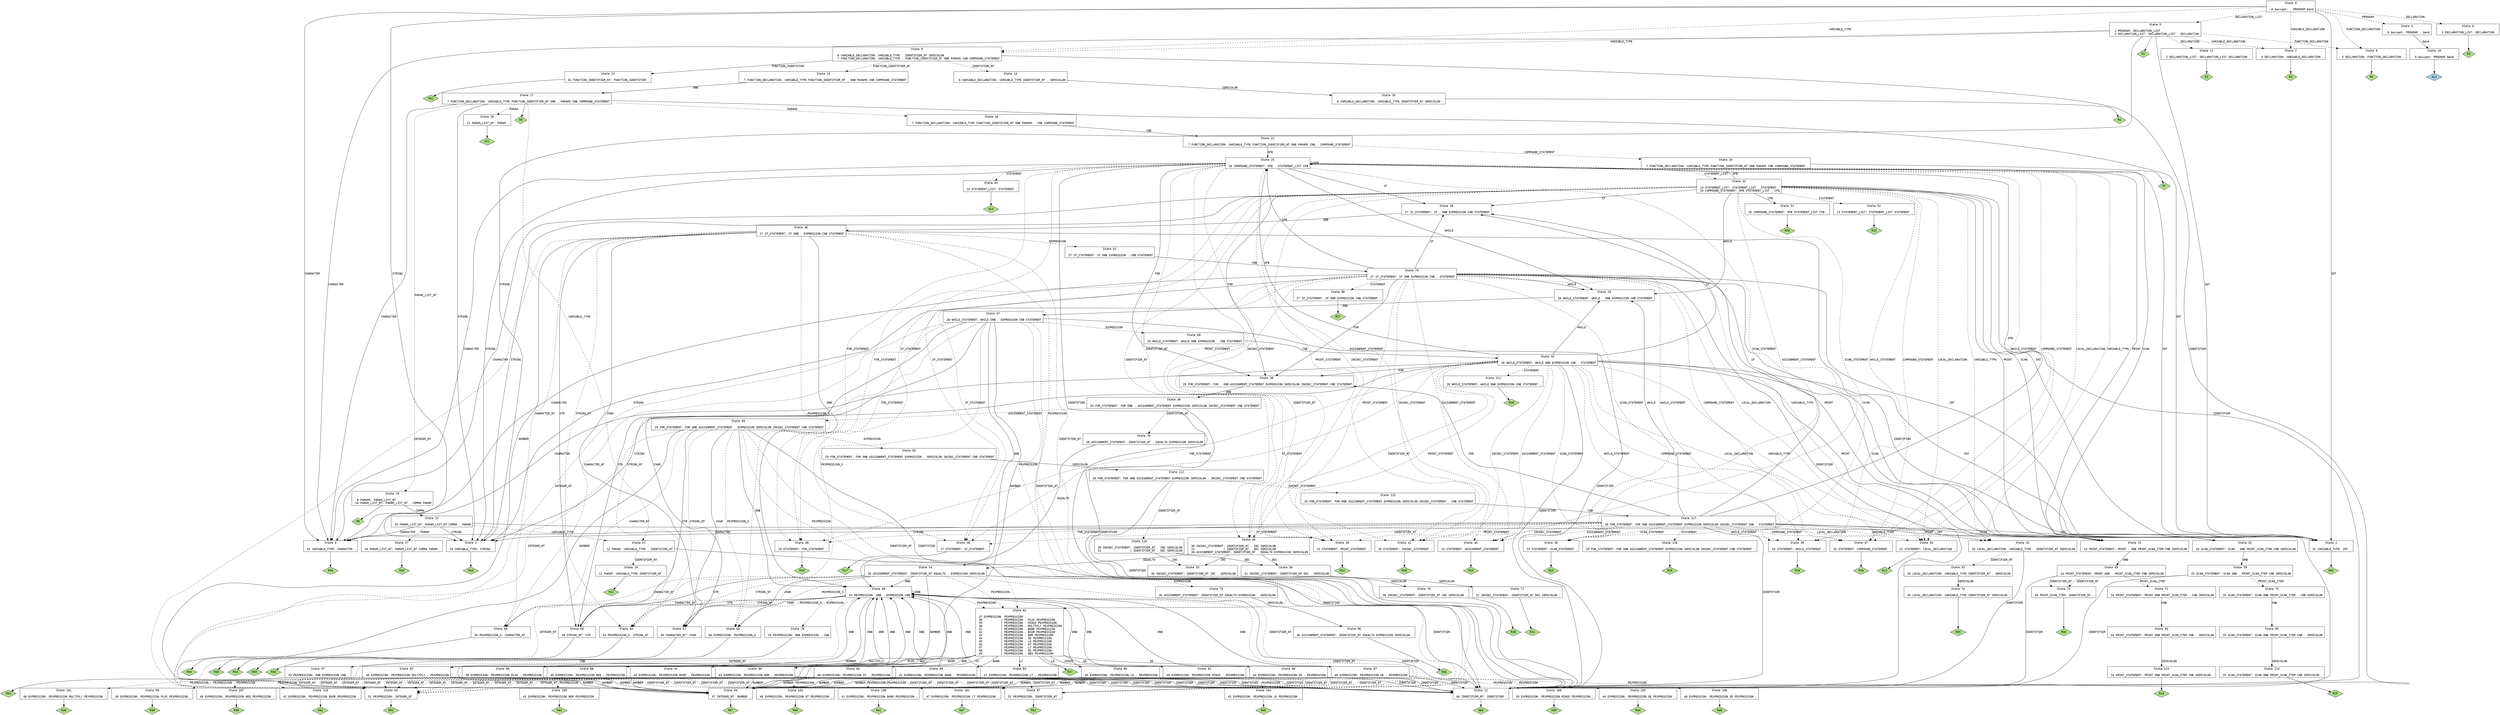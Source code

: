 // Generated by GNU Bison 3.5.1.
// Report bugs to <bug-bison@gnu.org>.
// Home page: <https://www.gnu.org/software/bison/>.

digraph "yacc.y"
{
  node [fontname = courier, shape = box, colorscheme = paired6]
  edge [fontname = courier]

  0 [label="State 0\n\l  0 $accept: . PROGRAM $end\l"]
  0 -> 1 [style=solid label="INT"]
  0 -> 2 [style=solid label="STRING"]
  0 -> 3 [style=solid label="CHARACTER"]
  0 -> 4 [style=dashed label="PROGRAM"]
  0 -> 5 [style=dashed label="DECLARATION_LIST"]
  0 -> 6 [style=dashed label="DECLARATION"]
  0 -> 7 [style=dashed label="VARIABLE_DECLARATION"]
  0 -> 8 [style=dashed label="FUNCTION_DECLARATION"]
  0 -> 9 [style=dashed label="VARIABLE_TYPE"]
  1 [label="State 1\n\l 32 VARIABLE_TYPE: INT .\l"]
  1 -> "1R32" [style=solid]
 "1R32" [label="R32", fillcolor=3, shape=diamond, style=filled]
  2 [label="State 2\n\l 33 VARIABLE_TYPE: STRING .\l"]
  2 -> "2R33" [style=solid]
 "2R33" [label="R33", fillcolor=3, shape=diamond, style=filled]
  3 [label="State 3\n\l 34 VARIABLE_TYPE: CHARACTER .\l"]
  3 -> "3R34" [style=solid]
 "3R34" [label="R34", fillcolor=3, shape=diamond, style=filled]
  4 [label="State 4\n\l  0 $accept: PROGRAM . $end\l"]
  4 -> 10 [style=solid label="$end"]
  5 [label="State 5\n\l  1 PROGRAM: DECLARATION_LIST .\l  2 DECLARATION_LIST: DECLARATION_LIST . DECLARATION\l"]
  5 -> 1 [style=solid label="INT"]
  5 -> 2 [style=solid label="STRING"]
  5 -> 3 [style=solid label="CHARACTER"]
  5 -> 11 [style=dashed label="DECLARATION"]
  5 -> 7 [style=dashed label="VARIABLE_DECLARATION"]
  5 -> 8 [style=dashed label="FUNCTION_DECLARATION"]
  5 -> 9 [style=dashed label="VARIABLE_TYPE"]
  5 -> "5R1" [style=solid]
 "5R1" [label="R1", fillcolor=3, shape=diamond, style=filled]
  6 [label="State 6\n\l  3 DECLARATION_LIST: DECLARATION .\l"]
  6 -> "6R3" [style=solid]
 "6R3" [label="R3", fillcolor=3, shape=diamond, style=filled]
  7 [label="State 7\n\l  4 DECLARATION: VARIABLE_DECLARATION .\l"]
  7 -> "7R4" [style=solid]
 "7R4" [label="R4", fillcolor=3, shape=diamond, style=filled]
  8 [label="State 8\n\l  5 DECLARATION: FUNCTION_DECLARATION .\l"]
  8 -> "8R5" [style=solid]
 "8R5" [label="R5", fillcolor=3, shape=diamond, style=filled]
  9 [label="State 9\n\l  6 VARIABLE_DECLARATION: VARIABLE_TYPE . IDENTIFIER_NT SEMICOLON\l  7 FUNCTION_DECLARATION: VARIABLE_TYPE . FUNCTION_IDENTIFIER_NT ONB PARAMS CNB COMPOUND_STATEMENT\l"]
  9 -> 12 [style=solid label="IDENTIFIER"]
  9 -> 13 [style=solid label="FUNCTION_IDENTIFIER"]
  9 -> 14 [style=dashed label="IDENTIFIER_NT"]
  9 -> 15 [style=dashed label="FUNCTION_IDENTIFIER_NT"]
  10 [label="State 10\n\l  0 $accept: PROGRAM $end .\l"]
  10 -> "10R0" [style=solid]
 "10R0" [label="Acc", fillcolor=1, shape=diamond, style=filled]
  11 [label="State 11\n\l  2 DECLARATION_LIST: DECLARATION_LIST DECLARATION .\l"]
  11 -> "11R2" [style=solid]
 "11R2" [label="R2", fillcolor=3, shape=diamond, style=filled]
  12 [label="State 12\n\l 60 IDENTIFIER_NT: IDENTIFIER .\l"]
  12 -> "12R60" [style=solid]
 "12R60" [label="R60", fillcolor=3, shape=diamond, style=filled]
  13 [label="State 13\n\l 61 FUNCTION_IDENTIFIER_NT: FUNCTION_IDENTIFIER .\l"]
  13 -> "13R61" [style=solid]
 "13R61" [label="R61", fillcolor=3, shape=diamond, style=filled]
  14 [label="State 14\n\l  6 VARIABLE_DECLARATION: VARIABLE_TYPE IDENTIFIER_NT . SEMICOLON\l"]
  14 -> 16 [style=solid label="SEMICOLON"]
  15 [label="State 15\n\l  7 FUNCTION_DECLARATION: VARIABLE_TYPE FUNCTION_IDENTIFIER_NT . ONB PARAMS CNB COMPOUND_STATEMENT\l"]
  15 -> 17 [style=solid label="ONB"]
  16 [label="State 16\n\l  6 VARIABLE_DECLARATION: VARIABLE_TYPE IDENTIFIER_NT SEMICOLON .\l"]
  16 -> "16R6" [style=solid]
 "16R6" [label="R6", fillcolor=3, shape=diamond, style=filled]
  17 [label="State 17\n\l  7 FUNCTION_DECLARATION: VARIABLE_TYPE FUNCTION_IDENTIFIER_NT ONB . PARAMS CNB COMPOUND_STATEMENT\l"]
  17 -> 1 [style=solid label="INT"]
  17 -> 2 [style=solid label="STRING"]
  17 -> 3 [style=solid label="CHARACTER"]
  17 -> 18 [style=dashed label="PARAMS"]
  17 -> 19 [style=dashed label="PARAM_LIST_NT"]
  17 -> 20 [style=dashed label="PARAM"]
  17 -> 21 [style=dashed label="VARIABLE_TYPE"]
  17 -> "17R9" [style=solid]
 "17R9" [label="R9", fillcolor=3, shape=diamond, style=filled]
  18 [label="State 18\n\l  7 FUNCTION_DECLARATION: VARIABLE_TYPE FUNCTION_IDENTIFIER_NT ONB PARAMS . CNB COMPOUND_STATEMENT\l"]
  18 -> 22 [style=solid label="CNB"]
  19 [label="State 19\n\l  8 PARAMS: PARAM_LIST_NT .\l 10 PARAM_LIST_NT: PARAM_LIST_NT . COMMA PARAM\l"]
  19 -> 23 [style=solid label="COMMA"]
  19 -> "19R8" [style=solid]
 "19R8" [label="R8", fillcolor=3, shape=diamond, style=filled]
  20 [label="State 20\n\l 11 PARAM_LIST_NT: PARAM .\l"]
  20 -> "20R11" [style=solid]
 "20R11" [label="R11", fillcolor=3, shape=diamond, style=filled]
  21 [label="State 21\n\l 12 PARAM: VARIABLE_TYPE . IDENTIFIER_NT\l"]
  21 -> 12 [style=solid label="IDENTIFIER"]
  21 -> 24 [style=dashed label="IDENTIFIER_NT"]
  22 [label="State 22\n\l  7 FUNCTION_DECLARATION: VARIABLE_TYPE FUNCTION_IDENTIFIER_NT ONB PARAMS CNB . COMPOUND_STATEMENT\l"]
  22 -> 25 [style=solid label="OFB"]
  22 -> 26 [style=dashed label="COMPOUND_STATEMENT"]
  23 [label="State 23\n\l 10 PARAM_LIST_NT: PARAM_LIST_NT COMMA . PARAM\l"]
  23 -> 1 [style=solid label="INT"]
  23 -> 2 [style=solid label="STRING"]
  23 -> 3 [style=solid label="CHARACTER"]
  23 -> 27 [style=dashed label="PARAM"]
  23 -> 21 [style=dashed label="VARIABLE_TYPE"]
  24 [label="State 24\n\l 12 PARAM: VARIABLE_TYPE IDENTIFIER_NT .\l"]
  24 -> "24R12" [style=solid]
 "24R12" [label="R12", fillcolor=3, shape=diamond, style=filled]
  25 [label="State 25\n\l 26 COMPOUND_STATEMENT: OFB . STATEMENT_LIST CFB\l"]
  25 -> 1 [style=solid label="INT"]
  25 -> 2 [style=solid label="STRING"]
  25 -> 3 [style=solid label="CHARACTER"]
  25 -> 12 [style=solid label="IDENTIFIER"]
  25 -> 25 [style=solid label="OFB"]
  25 -> 28 [style=solid label="IF"]
  25 -> 29 [style=solid label="WHILE"]
  25 -> 30 [style=solid label="FOR"]
  25 -> 31 [style=solid label="PRINT"]
  25 -> 32 [style=solid label="SCAN"]
  25 -> 33 [style=dashed label="STATEMENT_LIST"]
  25 -> 34 [style=dashed label="STATEMENT"]
  25 -> 35 [style=dashed label="PRINT_STATEMENT"]
  25 -> 36 [style=dashed label="SCAN_STATEMENT"]
  25 -> 37 [style=dashed label="COMPOUND_STATEMENT"]
  25 -> 38 [style=dashed label="IF_STATEMENT"]
  25 -> 39 [style=dashed label="WHILE_STATEMENT"]
  25 -> 40 [style=dashed label="FOR_STATEMENT"]
  25 -> 41 [style=dashed label="INCDEC_STATEMENT"]
  25 -> 42 [style=dashed label="VARIABLE_TYPE"]
  25 -> 43 [style=dashed label="LOCAL_DECLARATION"]
  25 -> 44 [style=dashed label="ASSIGNMENT_STATEMENT"]
  25 -> 45 [style=dashed label="IDENTIFIER_NT"]
  26 [label="State 26\n\l  7 FUNCTION_DECLARATION: VARIABLE_TYPE FUNCTION_IDENTIFIER_NT ONB PARAMS CNB COMPOUND_STATEMENT .\l"]
  26 -> "26R7" [style=solid]
 "26R7" [label="R7", fillcolor=3, shape=diamond, style=filled]
  27 [label="State 27\n\l 10 PARAM_LIST_NT: PARAM_LIST_NT COMMA PARAM .\l"]
  27 -> "27R10" [style=solid]
 "27R10" [label="R10", fillcolor=3, shape=diamond, style=filled]
  28 [label="State 28\n\l 27 IF_STATEMENT: IF . ONB EXPRESSION CNB STATEMENT\l"]
  28 -> 46 [style=solid label="ONB"]
  29 [label="State 29\n\l 28 WHILE_STATEMENT: WHILE . ONB EXPRESSION CNB STATEMENT\l"]
  29 -> 47 [style=solid label="ONB"]
  30 [label="State 30\n\l 29 FOR_STATEMENT: FOR . ONB ASSIGNMENT_STATEMENT EXPRESSION SEMICOLON INCDEC_STATEMENT CNB STATEMENT\l"]
  30 -> 48 [style=solid label="ONB"]
  31 [label="State 31\n\l 24 PRINT_STATEMENT: PRINT . ONB PRINT_SCAN_ITEM CNB SEMICOLON\l"]
  31 -> 49 [style=solid label="ONB"]
  32 [label="State 32\n\l 25 SCAN_STATEMENT: SCAN . ONB PRINT_SCAN_ITEM CNB SEMICOLON\l"]
  32 -> 50 [style=solid label="ONB"]
  33 [label="State 33\n\l 13 STATEMENT_LIST: STATEMENT_LIST . STATEMENT\l 26 COMPOUND_STATEMENT: OFB STATEMENT_LIST . CFB\l"]
  33 -> 1 [style=solid label="INT"]
  33 -> 2 [style=solid label="STRING"]
  33 -> 3 [style=solid label="CHARACTER"]
  33 -> 12 [style=solid label="IDENTIFIER"]
  33 -> 25 [style=solid label="OFB"]
  33 -> 51 [style=solid label="CFB"]
  33 -> 28 [style=solid label="IF"]
  33 -> 29 [style=solid label="WHILE"]
  33 -> 30 [style=solid label="FOR"]
  33 -> 31 [style=solid label="PRINT"]
  33 -> 32 [style=solid label="SCAN"]
  33 -> 52 [style=dashed label="STATEMENT"]
  33 -> 35 [style=dashed label="PRINT_STATEMENT"]
  33 -> 36 [style=dashed label="SCAN_STATEMENT"]
  33 -> 37 [style=dashed label="COMPOUND_STATEMENT"]
  33 -> 38 [style=dashed label="IF_STATEMENT"]
  33 -> 39 [style=dashed label="WHILE_STATEMENT"]
  33 -> 40 [style=dashed label="FOR_STATEMENT"]
  33 -> 41 [style=dashed label="INCDEC_STATEMENT"]
  33 -> 42 [style=dashed label="VARIABLE_TYPE"]
  33 -> 43 [style=dashed label="LOCAL_DECLARATION"]
  33 -> 44 [style=dashed label="ASSIGNMENT_STATEMENT"]
  33 -> 45 [style=dashed label="IDENTIFIER_NT"]
  34 [label="State 34\n\l 14 STATEMENT_LIST: STATEMENT .\l"]
  34 -> "34R14" [style=solid]
 "34R14" [label="R14", fillcolor=3, shape=diamond, style=filled]
  35 [label="State 35\n\l 22 STATEMENT: PRINT_STATEMENT .\l"]
  35 -> "35R22" [style=solid]
 "35R22" [label="R22", fillcolor=3, shape=diamond, style=filled]
  36 [label="State 36\n\l 23 STATEMENT: SCAN_STATEMENT .\l"]
  36 -> "36R23" [style=solid]
 "36R23" [label="R23", fillcolor=3, shape=diamond, style=filled]
  37 [label="State 37\n\l 16 STATEMENT: COMPOUND_STATEMENT .\l"]
  37 -> "37R16" [style=solid]
 "37R16" [label="R16", fillcolor=3, shape=diamond, style=filled]
  38 [label="State 38\n\l 17 STATEMENT: IF_STATEMENT .\l"]
  38 -> "38R17" [style=solid]
 "38R17" [label="R17", fillcolor=3, shape=diamond, style=filled]
  39 [label="State 39\n\l 18 STATEMENT: WHILE_STATEMENT .\l"]
  39 -> "39R18" [style=solid]
 "39R18" [label="R18", fillcolor=3, shape=diamond, style=filled]
  40 [label="State 40\n\l 19 STATEMENT: FOR_STATEMENT .\l"]
  40 -> "40R19" [style=solid]
 "40R19" [label="R19", fillcolor=3, shape=diamond, style=filled]
  41 [label="State 41\n\l 20 STATEMENT: INCDEC_STATEMENT .\l"]
  41 -> "41R20" [style=solid]
 "41R20" [label="R20", fillcolor=3, shape=diamond, style=filled]
  42 [label="State 42\n\l 35 LOCAL_DECLARATION: VARIABLE_TYPE . IDENTIFIER_NT SEMICOLON\l"]
  42 -> 12 [style=solid label="IDENTIFIER"]
  42 -> 53 [style=dashed label="IDENTIFIER_NT"]
  43 [label="State 43\n\l 21 STATEMENT: LOCAL_DECLARATION .\l"]
  43 -> "43R21" [style=solid]
 "43R21" [label="R21", fillcolor=3, shape=diamond, style=filled]
  44 [label="State 44\n\l 15 STATEMENT: ASSIGNMENT_STATEMENT .\l"]
  44 -> "44R15" [style=solid]
 "44R15" [label="R15", fillcolor=3, shape=diamond, style=filled]
  45 [label="State 45\n\l 30 INCDEC_STATEMENT: IDENTIFIER_NT . INC SEMICOLON\l 31                 | IDENTIFIER_NT . DEC SEMICOLON\l 36 ASSIGNMENT_STATEMENT: IDENTIFIER_NT . EQUALTO EXPRESSION SEMICOLON\l"]
  45 -> 54 [style=solid label="EQUALTO"]
  45 -> 55 [style=solid label="INC"]
  45 -> 56 [style=solid label="DEC"]
  46 [label="State 46\n\l 27 IF_STATEMENT: IF ONB . EXPRESSION CNB STATEMENT\l"]
  46 -> 12 [style=solid label="IDENTIFIER"]
  46 -> 57 [style=solid label="CHAR"]
  46 -> 58 [style=solid label="STR"]
  46 -> 59 [style=solid label="NUMBER"]
  46 -> 60 [style=solid label="ONB"]
  46 -> 61 [style=dashed label="EXPRESSION"]
  46 -> 62 [style=dashed label="PEXPRESSION"]
  46 -> 63 [style=dashed label="PEXPRESSION_S"]
  46 -> 64 [style=dashed label="INTEGER_NT"]
  46 -> 65 [style=dashed label="STRING_NT"]
  46 -> 66 [style=dashed label="CHARACTER_NT"]
  46 -> 67 [style=dashed label="IDENTIFIER_NT"]
  47 [label="State 47\n\l 28 WHILE_STATEMENT: WHILE ONB . EXPRESSION CNB STATEMENT\l"]
  47 -> 12 [style=solid label="IDENTIFIER"]
  47 -> 57 [style=solid label="CHAR"]
  47 -> 58 [style=solid label="STR"]
  47 -> 59 [style=solid label="NUMBER"]
  47 -> 60 [style=solid label="ONB"]
  47 -> 68 [style=dashed label="EXPRESSION"]
  47 -> 62 [style=dashed label="PEXPRESSION"]
  47 -> 63 [style=dashed label="PEXPRESSION_S"]
  47 -> 64 [style=dashed label="INTEGER_NT"]
  47 -> 65 [style=dashed label="STRING_NT"]
  47 -> 66 [style=dashed label="CHARACTER_NT"]
  47 -> 67 [style=dashed label="IDENTIFIER_NT"]
  48 [label="State 48\n\l 29 FOR_STATEMENT: FOR ONB . ASSIGNMENT_STATEMENT EXPRESSION SEMICOLON INCDEC_STATEMENT CNB STATEMENT\l"]
  48 -> 12 [style=solid label="IDENTIFIER"]
  48 -> 69 [style=dashed label="ASSIGNMENT_STATEMENT"]
  48 -> 70 [style=dashed label="IDENTIFIER_NT"]
  49 [label="State 49\n\l 24 PRINT_STATEMENT: PRINT ONB . PRINT_SCAN_ITEM CNB SEMICOLON\l"]
  49 -> 12 [style=solid label="IDENTIFIER"]
  49 -> 71 [style=dashed label="PRINT_SCAN_ITEM"]
  49 -> 72 [style=dashed label="IDENTIFIER_NT"]
  50 [label="State 50\n\l 25 SCAN_STATEMENT: SCAN ONB . PRINT_SCAN_ITEM CNB SEMICOLON\l"]
  50 -> 12 [style=solid label="IDENTIFIER"]
  50 -> 73 [style=dashed label="PRINT_SCAN_ITEM"]
  50 -> 72 [style=dashed label="IDENTIFIER_NT"]
  51 [label="State 51\n\l 26 COMPOUND_STATEMENT: OFB STATEMENT_LIST CFB .\l"]
  51 -> "51R26" [style=solid]
 "51R26" [label="R26", fillcolor=3, shape=diamond, style=filled]
  52 [label="State 52\n\l 13 STATEMENT_LIST: STATEMENT_LIST STATEMENT .\l"]
  52 -> "52R13" [style=solid]
 "52R13" [label="R13", fillcolor=3, shape=diamond, style=filled]
  53 [label="State 53\n\l 35 LOCAL_DECLARATION: VARIABLE_TYPE IDENTIFIER_NT . SEMICOLON\l"]
  53 -> 74 [style=solid label="SEMICOLON"]
  54 [label="State 54\n\l 36 ASSIGNMENT_STATEMENT: IDENTIFIER_NT EQUALTO . EXPRESSION SEMICOLON\l"]
  54 -> 12 [style=solid label="IDENTIFIER"]
  54 -> 57 [style=solid label="CHAR"]
  54 -> 58 [style=solid label="STR"]
  54 -> 59 [style=solid label="NUMBER"]
  54 -> 60 [style=solid label="ONB"]
  54 -> 75 [style=dashed label="EXPRESSION"]
  54 -> 62 [style=dashed label="PEXPRESSION"]
  54 -> 63 [style=dashed label="PEXPRESSION_S"]
  54 -> 64 [style=dashed label="INTEGER_NT"]
  54 -> 65 [style=dashed label="STRING_NT"]
  54 -> 66 [style=dashed label="CHARACTER_NT"]
  54 -> 67 [style=dashed label="IDENTIFIER_NT"]
  55 [label="State 55\n\l 30 INCDEC_STATEMENT: IDENTIFIER_NT INC . SEMICOLON\l"]
  55 -> 76 [style=solid label="SEMICOLON"]
  56 [label="State 56\n\l 31 INCDEC_STATEMENT: IDENTIFIER_NT DEC . SEMICOLON\l"]
  56 -> 77 [style=solid label="SEMICOLON"]
  57 [label="State 57\n\l 59 CHARACTER_NT: CHAR .\l"]
  57 -> "57R59" [style=solid]
 "57R59" [label="R59", fillcolor=3, shape=diamond, style=filled]
  58 [label="State 58\n\l 58 STRING_NT: STR .\l"]
  58 -> "58R58" [style=solid]
 "58R58" [label="R58", fillcolor=3, shape=diamond, style=filled]
  59 [label="State 59\n\l 57 INTEGER_NT: NUMBER .\l"]
  59 -> "59R57" [style=solid]
 "59R57" [label="R57", fillcolor=3, shape=diamond, style=filled]
  60 [label="State 60\n\l 53 PEXPRESSION: ONB . EXPRESSION CNB\l"]
  60 -> 12 [style=solid label="IDENTIFIER"]
  60 -> 57 [style=solid label="CHAR"]
  60 -> 58 [style=solid label="STR"]
  60 -> 59 [style=solid label="NUMBER"]
  60 -> 60 [style=solid label="ONB"]
  60 -> 78 [style=dashed label="EXPRESSION"]
  60 -> 62 [style=dashed label="PEXPRESSION"]
  60 -> 63 [style=dashed label="PEXPRESSION_S"]
  60 -> 64 [style=dashed label="INTEGER_NT"]
  60 -> 65 [style=dashed label="STRING_NT"]
  60 -> 66 [style=dashed label="CHARACTER_NT"]
  60 -> 67 [style=dashed label="IDENTIFIER_NT"]
  61 [label="State 61\n\l 27 IF_STATEMENT: IF ONB EXPRESSION . CNB STATEMENT\l"]
  61 -> 79 [style=solid label="CNB"]
  62 [label="State 62\n\l 37 EXPRESSION: PEXPRESSION .\l 38           | PEXPRESSION . PLUS PEXPRESSION\l 39           | PEXPRESSION . MINUS PEXPRESSION\l 40           | PEXPRESSION . MULTIPLY PEXPRESSION\l 41           | PEXPRESSION . BAND PEXPRESSION\l 42           | PEXPRESSION . BXOR PEXPRESSION\l 43           | PEXPRESSION . BOR PEXPRESSION\l 44           | PEXPRESSION . GE PEXPRESSION\l 45           | PEXPRESSION . LE PEXPRESSION\l 46           | PEXPRESSION . GT PEXPRESSION\l 47           | PEXPRESSION . LT PEXPRESSION\l 48           | PEXPRESSION . EE PEXPRESSION\l 49           | PEXPRESSION . NEQ PEXPRESSION\l"]
  62 -> 80 [style=solid label="PLUS"]
  62 -> 81 [style=solid label="MINUS"]
  62 -> 82 [style=solid label="MULTIPLY"]
  62 -> 83 [style=solid label="LT"]
  62 -> 84 [style=solid label="GT"]
  62 -> 85 [style=solid label="LE"]
  62 -> 86 [style=solid label="GE"]
  62 -> 87 [style=solid label="EE"]
  62 -> 88 [style=solid label="NEQ"]
  62 -> 89 [style=solid label="BAND"]
  62 -> 90 [style=solid label="BOR"]
  62 -> 91 [style=solid label="BXOR"]
  62 -> "62R37" [style=solid]
 "62R37" [label="R37", fillcolor=3, shape=diamond, style=filled]
  63 [label="State 63\n\l 50 EXPRESSION: PEXPRESSION_S .\l"]
  63 -> "63R50" [style=solid]
 "63R50" [label="R50", fillcolor=3, shape=diamond, style=filled]
  64 [label="State 64\n\l 51 PEXPRESSION: INTEGER_NT .\l"]
  64 -> "64R51" [style=solid]
 "64R51" [label="R51", fillcolor=3, shape=diamond, style=filled]
  65 [label="State 65\n\l 54 PEXPRESSION_S: STRING_NT .\l"]
  65 -> "65R54" [style=solid]
 "65R54" [label="R54", fillcolor=3, shape=diamond, style=filled]
  66 [label="State 66\n\l 55 PEXPRESSION_S: CHARACTER_NT .\l"]
  66 -> "66R55" [style=solid]
 "66R55" [label="R55", fillcolor=3, shape=diamond, style=filled]
  67 [label="State 67\n\l 52 PEXPRESSION: IDENTIFIER_NT .\l"]
  67 -> "67R52" [style=solid]
 "67R52" [label="R52", fillcolor=3, shape=diamond, style=filled]
  68 [label="State 68\n\l 28 WHILE_STATEMENT: WHILE ONB EXPRESSION . CNB STATEMENT\l"]
  68 -> 92 [style=solid label="CNB"]
  69 [label="State 69\n\l 29 FOR_STATEMENT: FOR ONB ASSIGNMENT_STATEMENT . EXPRESSION SEMICOLON INCDEC_STATEMENT CNB STATEMENT\l"]
  69 -> 12 [style=solid label="IDENTIFIER"]
  69 -> 57 [style=solid label="CHAR"]
  69 -> 58 [style=solid label="STR"]
  69 -> 59 [style=solid label="NUMBER"]
  69 -> 60 [style=solid label="ONB"]
  69 -> 93 [style=dashed label="EXPRESSION"]
  69 -> 62 [style=dashed label="PEXPRESSION"]
  69 -> 63 [style=dashed label="PEXPRESSION_S"]
  69 -> 64 [style=dashed label="INTEGER_NT"]
  69 -> 65 [style=dashed label="STRING_NT"]
  69 -> 66 [style=dashed label="CHARACTER_NT"]
  69 -> 67 [style=dashed label="IDENTIFIER_NT"]
  70 [label="State 70\n\l 36 ASSIGNMENT_STATEMENT: IDENTIFIER_NT . EQUALTO EXPRESSION SEMICOLON\l"]
  70 -> 54 [style=solid label="EQUALTO"]
  71 [label="State 71\n\l 24 PRINT_STATEMENT: PRINT ONB PRINT_SCAN_ITEM . CNB SEMICOLON\l"]
  71 -> 94 [style=solid label="CNB"]
  72 [label="State 72\n\l 56 PRINT_SCAN_ITEM: IDENTIFIER_NT .\l"]
  72 -> "72R56" [style=solid]
 "72R56" [label="R56", fillcolor=3, shape=diamond, style=filled]
  73 [label="State 73\n\l 25 SCAN_STATEMENT: SCAN ONB PRINT_SCAN_ITEM . CNB SEMICOLON\l"]
  73 -> 95 [style=solid label="CNB"]
  74 [label="State 74\n\l 35 LOCAL_DECLARATION: VARIABLE_TYPE IDENTIFIER_NT SEMICOLON .\l"]
  74 -> "74R35" [style=solid]
 "74R35" [label="R35", fillcolor=3, shape=diamond, style=filled]
  75 [label="State 75\n\l 36 ASSIGNMENT_STATEMENT: IDENTIFIER_NT EQUALTO EXPRESSION . SEMICOLON\l"]
  75 -> 96 [style=solid label="SEMICOLON"]
  76 [label="State 76\n\l 30 INCDEC_STATEMENT: IDENTIFIER_NT INC SEMICOLON .\l"]
  76 -> "76R30" [style=solid]
 "76R30" [label="R30", fillcolor=3, shape=diamond, style=filled]
  77 [label="State 77\n\l 31 INCDEC_STATEMENT: IDENTIFIER_NT DEC SEMICOLON .\l"]
  77 -> "77R31" [style=solid]
 "77R31" [label="R31", fillcolor=3, shape=diamond, style=filled]
  78 [label="State 78\n\l 53 PEXPRESSION: ONB EXPRESSION . CNB\l"]
  78 -> 97 [style=solid label="CNB"]
  79 [label="State 79\n\l 27 IF_STATEMENT: IF ONB EXPRESSION CNB . STATEMENT\l"]
  79 -> 1 [style=solid label="INT"]
  79 -> 2 [style=solid label="STRING"]
  79 -> 3 [style=solid label="CHARACTER"]
  79 -> 12 [style=solid label="IDENTIFIER"]
  79 -> 25 [style=solid label="OFB"]
  79 -> 28 [style=solid label="IF"]
  79 -> 29 [style=solid label="WHILE"]
  79 -> 30 [style=solid label="FOR"]
  79 -> 31 [style=solid label="PRINT"]
  79 -> 32 [style=solid label="SCAN"]
  79 -> 98 [style=dashed label="STATEMENT"]
  79 -> 35 [style=dashed label="PRINT_STATEMENT"]
  79 -> 36 [style=dashed label="SCAN_STATEMENT"]
  79 -> 37 [style=dashed label="COMPOUND_STATEMENT"]
  79 -> 38 [style=dashed label="IF_STATEMENT"]
  79 -> 39 [style=dashed label="WHILE_STATEMENT"]
  79 -> 40 [style=dashed label="FOR_STATEMENT"]
  79 -> 41 [style=dashed label="INCDEC_STATEMENT"]
  79 -> 42 [style=dashed label="VARIABLE_TYPE"]
  79 -> 43 [style=dashed label="LOCAL_DECLARATION"]
  79 -> 44 [style=dashed label="ASSIGNMENT_STATEMENT"]
  79 -> 45 [style=dashed label="IDENTIFIER_NT"]
  80 [label="State 80\n\l 38 EXPRESSION: PEXPRESSION PLUS . PEXPRESSION\l"]
  80 -> 12 [style=solid label="IDENTIFIER"]
  80 -> 59 [style=solid label="NUMBER"]
  80 -> 60 [style=solid label="ONB"]
  80 -> 99 [style=dashed label="PEXPRESSION"]
  80 -> 64 [style=dashed label="INTEGER_NT"]
  80 -> 67 [style=dashed label="IDENTIFIER_NT"]
  81 [label="State 81\n\l 39 EXPRESSION: PEXPRESSION MINUS . PEXPRESSION\l"]
  81 -> 12 [style=solid label="IDENTIFIER"]
  81 -> 59 [style=solid label="NUMBER"]
  81 -> 60 [style=solid label="ONB"]
  81 -> 100 [style=dashed label="PEXPRESSION"]
  81 -> 64 [style=dashed label="INTEGER_NT"]
  81 -> 67 [style=dashed label="IDENTIFIER_NT"]
  82 [label="State 82\n\l 40 EXPRESSION: PEXPRESSION MULTIPLY . PEXPRESSION\l"]
  82 -> 12 [style=solid label="IDENTIFIER"]
  82 -> 59 [style=solid label="NUMBER"]
  82 -> 60 [style=solid label="ONB"]
  82 -> 101 [style=dashed label="PEXPRESSION"]
  82 -> 64 [style=dashed label="INTEGER_NT"]
  82 -> 67 [style=dashed label="IDENTIFIER_NT"]
  83 [label="State 83\n\l 47 EXPRESSION: PEXPRESSION LT . PEXPRESSION\l"]
  83 -> 12 [style=solid label="IDENTIFIER"]
  83 -> 59 [style=solid label="NUMBER"]
  83 -> 60 [style=solid label="ONB"]
  83 -> 102 [style=dashed label="PEXPRESSION"]
  83 -> 64 [style=dashed label="INTEGER_NT"]
  83 -> 67 [style=dashed label="IDENTIFIER_NT"]
  84 [label="State 84\n\l 46 EXPRESSION: PEXPRESSION GT . PEXPRESSION\l"]
  84 -> 12 [style=solid label="IDENTIFIER"]
  84 -> 59 [style=solid label="NUMBER"]
  84 -> 60 [style=solid label="ONB"]
  84 -> 103 [style=dashed label="PEXPRESSION"]
  84 -> 64 [style=dashed label="INTEGER_NT"]
  84 -> 67 [style=dashed label="IDENTIFIER_NT"]
  85 [label="State 85\n\l 45 EXPRESSION: PEXPRESSION LE . PEXPRESSION\l"]
  85 -> 12 [style=solid label="IDENTIFIER"]
  85 -> 59 [style=solid label="NUMBER"]
  85 -> 60 [style=solid label="ONB"]
  85 -> 104 [style=dashed label="PEXPRESSION"]
  85 -> 64 [style=dashed label="INTEGER_NT"]
  85 -> 67 [style=dashed label="IDENTIFIER_NT"]
  86 [label="State 86\n\l 44 EXPRESSION: PEXPRESSION GE . PEXPRESSION\l"]
  86 -> 12 [style=solid label="IDENTIFIER"]
  86 -> 59 [style=solid label="NUMBER"]
  86 -> 60 [style=solid label="ONB"]
  86 -> 105 [style=dashed label="PEXPRESSION"]
  86 -> 64 [style=dashed label="INTEGER_NT"]
  86 -> 67 [style=dashed label="IDENTIFIER_NT"]
  87 [label="State 87\n\l 48 EXPRESSION: PEXPRESSION EE . PEXPRESSION\l"]
  87 -> 12 [style=solid label="IDENTIFIER"]
  87 -> 59 [style=solid label="NUMBER"]
  87 -> 60 [style=solid label="ONB"]
  87 -> 106 [style=dashed label="PEXPRESSION"]
  87 -> 64 [style=dashed label="INTEGER_NT"]
  87 -> 67 [style=dashed label="IDENTIFIER_NT"]
  88 [label="State 88\n\l 49 EXPRESSION: PEXPRESSION NEQ . PEXPRESSION\l"]
  88 -> 12 [style=solid label="IDENTIFIER"]
  88 -> 59 [style=solid label="NUMBER"]
  88 -> 60 [style=solid label="ONB"]
  88 -> 107 [style=dashed label="PEXPRESSION"]
  88 -> 64 [style=dashed label="INTEGER_NT"]
  88 -> 67 [style=dashed label="IDENTIFIER_NT"]
  89 [label="State 89\n\l 41 EXPRESSION: PEXPRESSION BAND . PEXPRESSION\l"]
  89 -> 12 [style=solid label="IDENTIFIER"]
  89 -> 59 [style=solid label="NUMBER"]
  89 -> 60 [style=solid label="ONB"]
  89 -> 108 [style=dashed label="PEXPRESSION"]
  89 -> 64 [style=dashed label="INTEGER_NT"]
  89 -> 67 [style=dashed label="IDENTIFIER_NT"]
  90 [label="State 90\n\l 43 EXPRESSION: PEXPRESSION BOR . PEXPRESSION\l"]
  90 -> 12 [style=solid label="IDENTIFIER"]
  90 -> 59 [style=solid label="NUMBER"]
  90 -> 60 [style=solid label="ONB"]
  90 -> 109 [style=dashed label="PEXPRESSION"]
  90 -> 64 [style=dashed label="INTEGER_NT"]
  90 -> 67 [style=dashed label="IDENTIFIER_NT"]
  91 [label="State 91\n\l 42 EXPRESSION: PEXPRESSION BXOR . PEXPRESSION\l"]
  91 -> 12 [style=solid label="IDENTIFIER"]
  91 -> 59 [style=solid label="NUMBER"]
  91 -> 60 [style=solid label="ONB"]
  91 -> 110 [style=dashed label="PEXPRESSION"]
  91 -> 64 [style=dashed label="INTEGER_NT"]
  91 -> 67 [style=dashed label="IDENTIFIER_NT"]
  92 [label="State 92\n\l 28 WHILE_STATEMENT: WHILE ONB EXPRESSION CNB . STATEMENT\l"]
  92 -> 1 [style=solid label="INT"]
  92 -> 2 [style=solid label="STRING"]
  92 -> 3 [style=solid label="CHARACTER"]
  92 -> 12 [style=solid label="IDENTIFIER"]
  92 -> 25 [style=solid label="OFB"]
  92 -> 28 [style=solid label="IF"]
  92 -> 29 [style=solid label="WHILE"]
  92 -> 30 [style=solid label="FOR"]
  92 -> 31 [style=solid label="PRINT"]
  92 -> 32 [style=solid label="SCAN"]
  92 -> 111 [style=dashed label="STATEMENT"]
  92 -> 35 [style=dashed label="PRINT_STATEMENT"]
  92 -> 36 [style=dashed label="SCAN_STATEMENT"]
  92 -> 37 [style=dashed label="COMPOUND_STATEMENT"]
  92 -> 38 [style=dashed label="IF_STATEMENT"]
  92 -> 39 [style=dashed label="WHILE_STATEMENT"]
  92 -> 40 [style=dashed label="FOR_STATEMENT"]
  92 -> 41 [style=dashed label="INCDEC_STATEMENT"]
  92 -> 42 [style=dashed label="VARIABLE_TYPE"]
  92 -> 43 [style=dashed label="LOCAL_DECLARATION"]
  92 -> 44 [style=dashed label="ASSIGNMENT_STATEMENT"]
  92 -> 45 [style=dashed label="IDENTIFIER_NT"]
  93 [label="State 93\n\l 29 FOR_STATEMENT: FOR ONB ASSIGNMENT_STATEMENT EXPRESSION . SEMICOLON INCDEC_STATEMENT CNB STATEMENT\l"]
  93 -> 112 [style=solid label="SEMICOLON"]
  94 [label="State 94\n\l 24 PRINT_STATEMENT: PRINT ONB PRINT_SCAN_ITEM CNB . SEMICOLON\l"]
  94 -> 113 [style=solid label="SEMICOLON"]
  95 [label="State 95\n\l 25 SCAN_STATEMENT: SCAN ONB PRINT_SCAN_ITEM CNB . SEMICOLON\l"]
  95 -> 114 [style=solid label="SEMICOLON"]
  96 [label="State 96\n\l 36 ASSIGNMENT_STATEMENT: IDENTIFIER_NT EQUALTO EXPRESSION SEMICOLON .\l"]
  96 -> "96R36" [style=solid]
 "96R36" [label="R36", fillcolor=3, shape=diamond, style=filled]
  97 [label="State 97\n\l 53 PEXPRESSION: ONB EXPRESSION CNB .\l"]
  97 -> "97R53" [style=solid]
 "97R53" [label="R53", fillcolor=3, shape=diamond, style=filled]
  98 [label="State 98\n\l 27 IF_STATEMENT: IF ONB EXPRESSION CNB STATEMENT .\l"]
  98 -> "98R27" [style=solid]
 "98R27" [label="R27", fillcolor=3, shape=diamond, style=filled]
  99 [label="State 99\n\l 38 EXPRESSION: PEXPRESSION PLUS PEXPRESSION .\l"]
  99 -> "99R38" [style=solid]
 "99R38" [label="R38", fillcolor=3, shape=diamond, style=filled]
  100 [label="State 100\n\l 39 EXPRESSION: PEXPRESSION MINUS PEXPRESSION .\l"]
  100 -> "100R39" [style=solid]
 "100R39" [label="R39", fillcolor=3, shape=diamond, style=filled]
  101 [label="State 101\n\l 40 EXPRESSION: PEXPRESSION MULTIPLY PEXPRESSION .\l"]
  101 -> "101R40" [style=solid]
 "101R40" [label="R40", fillcolor=3, shape=diamond, style=filled]
  102 [label="State 102\n\l 47 EXPRESSION: PEXPRESSION LT PEXPRESSION .\l"]
  102 -> "102R47" [style=solid]
 "102R47" [label="R47", fillcolor=3, shape=diamond, style=filled]
  103 [label="State 103\n\l 46 EXPRESSION: PEXPRESSION GT PEXPRESSION .\l"]
  103 -> "103R46" [style=solid]
 "103R46" [label="R46", fillcolor=3, shape=diamond, style=filled]
  104 [label="State 104\n\l 45 EXPRESSION: PEXPRESSION LE PEXPRESSION .\l"]
  104 -> "104R45" [style=solid]
 "104R45" [label="R45", fillcolor=3, shape=diamond, style=filled]
  105 [label="State 105\n\l 44 EXPRESSION: PEXPRESSION GE PEXPRESSION .\l"]
  105 -> "105R44" [style=solid]
 "105R44" [label="R44", fillcolor=3, shape=diamond, style=filled]
  106 [label="State 106\n\l 48 EXPRESSION: PEXPRESSION EE PEXPRESSION .\l"]
  106 -> "106R48" [style=solid]
 "106R48" [label="R48", fillcolor=3, shape=diamond, style=filled]
  107 [label="State 107\n\l 49 EXPRESSION: PEXPRESSION NEQ PEXPRESSION .\l"]
  107 -> "107R49" [style=solid]
 "107R49" [label="R49", fillcolor=3, shape=diamond, style=filled]
  108 [label="State 108\n\l 41 EXPRESSION: PEXPRESSION BAND PEXPRESSION .\l"]
  108 -> "108R41" [style=solid]
 "108R41" [label="R41", fillcolor=3, shape=diamond, style=filled]
  109 [label="State 109\n\l 43 EXPRESSION: PEXPRESSION BOR PEXPRESSION .\l"]
  109 -> "109R43" [style=solid]
 "109R43" [label="R43", fillcolor=3, shape=diamond, style=filled]
  110 [label="State 110\n\l 42 EXPRESSION: PEXPRESSION BXOR PEXPRESSION .\l"]
  110 -> "110R42" [style=solid]
 "110R42" [label="R42", fillcolor=3, shape=diamond, style=filled]
  111 [label="State 111\n\l 28 WHILE_STATEMENT: WHILE ONB EXPRESSION CNB STATEMENT .\l"]
  111 -> "111R28" [style=solid]
 "111R28" [label="R28", fillcolor=3, shape=diamond, style=filled]
  112 [label="State 112\n\l 29 FOR_STATEMENT: FOR ONB ASSIGNMENT_STATEMENT EXPRESSION SEMICOLON . INCDEC_STATEMENT CNB STATEMENT\l"]
  112 -> 12 [style=solid label="IDENTIFIER"]
  112 -> 115 [style=dashed label="INCDEC_STATEMENT"]
  112 -> 116 [style=dashed label="IDENTIFIER_NT"]
  113 [label="State 113\n\l 24 PRINT_STATEMENT: PRINT ONB PRINT_SCAN_ITEM CNB SEMICOLON .\l"]
  113 -> "113R24" [style=solid]
 "113R24" [label="R24", fillcolor=3, shape=diamond, style=filled]
  114 [label="State 114\n\l 25 SCAN_STATEMENT: SCAN ONB PRINT_SCAN_ITEM CNB SEMICOLON .\l"]
  114 -> "114R25" [style=solid]
 "114R25" [label="R25", fillcolor=3, shape=diamond, style=filled]
  115 [label="State 115\n\l 29 FOR_STATEMENT: FOR ONB ASSIGNMENT_STATEMENT EXPRESSION SEMICOLON INCDEC_STATEMENT . CNB STATEMENT\l"]
  115 -> 117 [style=solid label="CNB"]
  116 [label="State 116\n\l 30 INCDEC_STATEMENT: IDENTIFIER_NT . INC SEMICOLON\l 31                 | IDENTIFIER_NT . DEC SEMICOLON\l"]
  116 -> 55 [style=solid label="INC"]
  116 -> 56 [style=solid label="DEC"]
  117 [label="State 117\n\l 29 FOR_STATEMENT: FOR ONB ASSIGNMENT_STATEMENT EXPRESSION SEMICOLON INCDEC_STATEMENT CNB . STATEMENT\l"]
  117 -> 1 [style=solid label="INT"]
  117 -> 2 [style=solid label="STRING"]
  117 -> 3 [style=solid label="CHARACTER"]
  117 -> 12 [style=solid label="IDENTIFIER"]
  117 -> 25 [style=solid label="OFB"]
  117 -> 28 [style=solid label="IF"]
  117 -> 29 [style=solid label="WHILE"]
  117 -> 30 [style=solid label="FOR"]
  117 -> 31 [style=solid label="PRINT"]
  117 -> 32 [style=solid label="SCAN"]
  117 -> 118 [style=dashed label="STATEMENT"]
  117 -> 35 [style=dashed label="PRINT_STATEMENT"]
  117 -> 36 [style=dashed label="SCAN_STATEMENT"]
  117 -> 37 [style=dashed label="COMPOUND_STATEMENT"]
  117 -> 38 [style=dashed label="IF_STATEMENT"]
  117 -> 39 [style=dashed label="WHILE_STATEMENT"]
  117 -> 40 [style=dashed label="FOR_STATEMENT"]
  117 -> 41 [style=dashed label="INCDEC_STATEMENT"]
  117 -> 42 [style=dashed label="VARIABLE_TYPE"]
  117 -> 43 [style=dashed label="LOCAL_DECLARATION"]
  117 -> 44 [style=dashed label="ASSIGNMENT_STATEMENT"]
  117 -> 45 [style=dashed label="IDENTIFIER_NT"]
  118 [label="State 118\n\l 29 FOR_STATEMENT: FOR ONB ASSIGNMENT_STATEMENT EXPRESSION SEMICOLON INCDEC_STATEMENT CNB STATEMENT .\l"]
  118 -> "118R29" [style=solid]
 "118R29" [label="R29", fillcolor=3, shape=diamond, style=filled]
}
